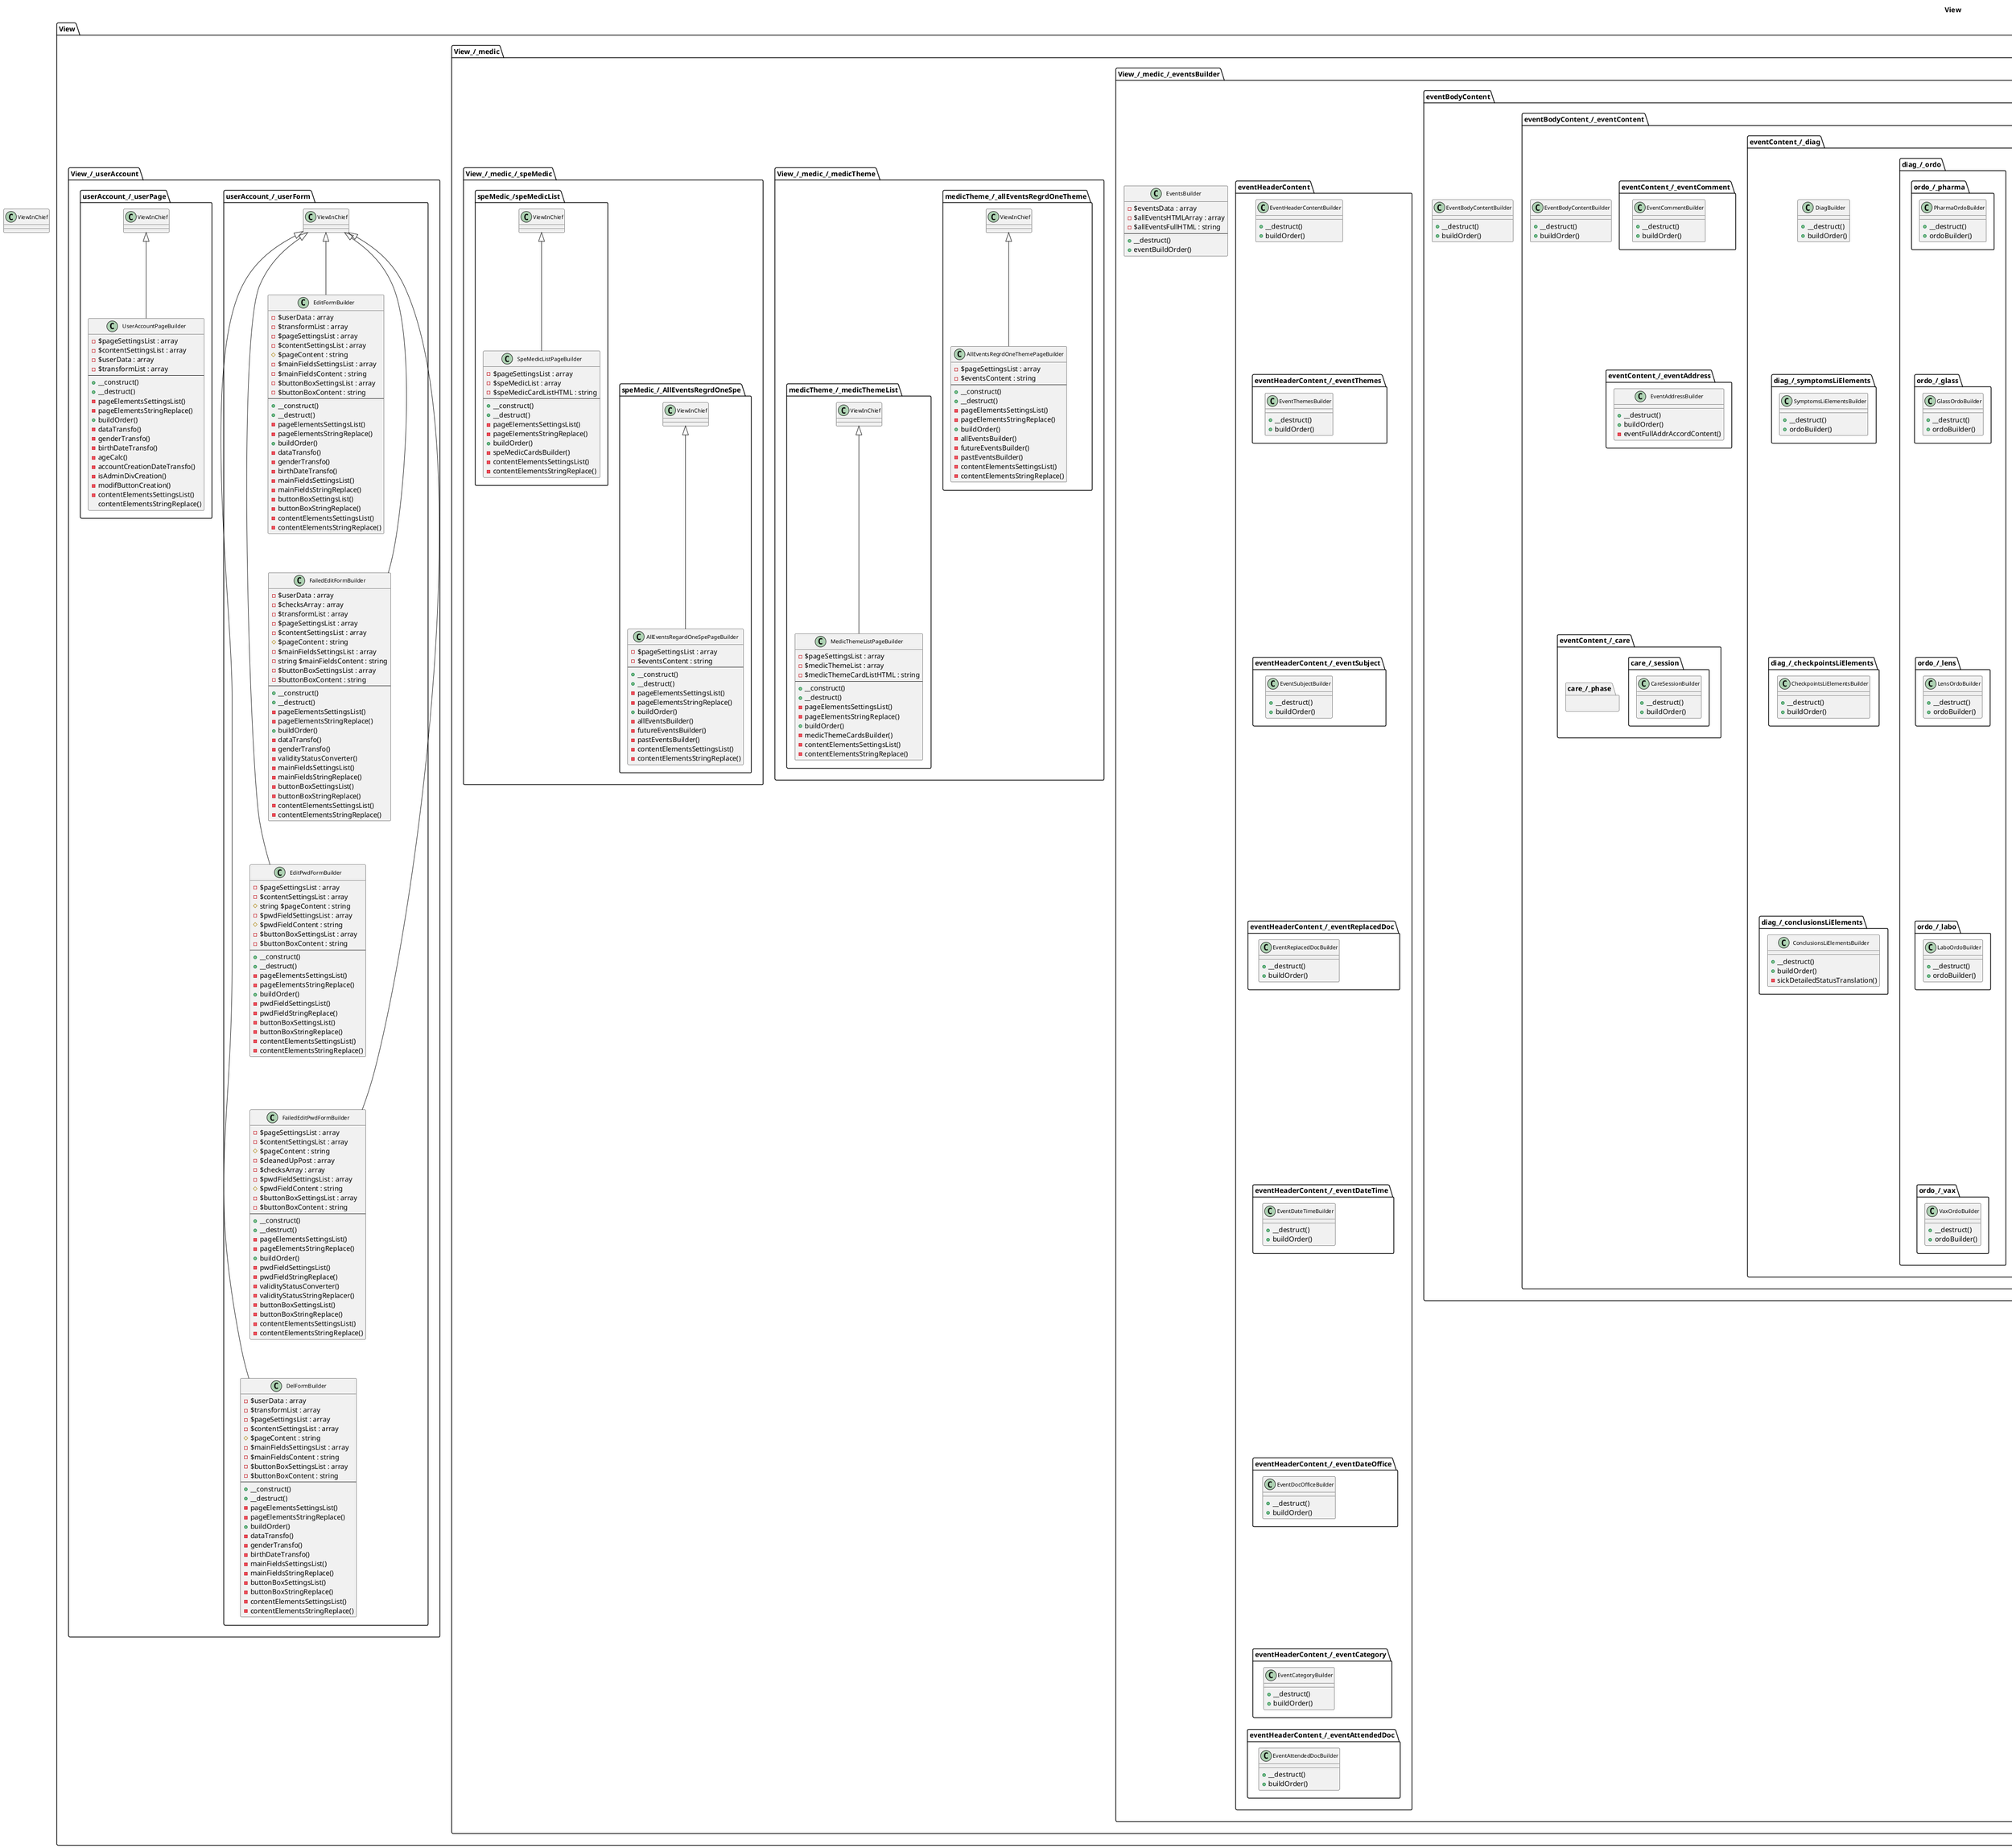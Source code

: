 @startuml
title <b>View</b>

skinparam ClassFontSize 11
skinparam ClassFontName Verdana



package View {
    package View_/_common {
        abstract class ViewInChief {
            # $pageContent : string
            --
            + __construct()
            # globalLayoutAssembly()
            # pageDisplay()
        }
    }

    package View_/_home {
        class HomePageBuilder extends ViewInChief {
            - $pageSettingsList : array
            - $contentSettingsList : array
            - $futureEventsContentHTML : string
            --
            + __construct()
            + __destruct()
            - pageElementsSettingsList()
            - pageElementsStringReplace()
            + buildOrder()
            - futureEventsBuilder()
            - contentElementsSettingsList()
            - contentElementsStringReplace()
        }
    }

    package View_/_login {
        class LoginPageBuilder extends ViewInChief {
            - $pageSettingsList : array
            --
            + __construct()
            + __destruct()
            # pageSetup()
            + buildOrder()
        }
    }

    package View_/_medic {
        package View_/_medic_/_allEvents {
            class AllEventsPageBuilder extends ViewInChief {
                - $pageSettingsList : array
                - $contentSettingsList : array
                - $eventsContent : string
                --
                + __construct()
                + __destruct()
                - pageElementsSettingsList()
                - pageElementsStringReplace()
                + buildOrder()
                - allEventsBuilder()
                - futureEventsBuilder()
                - pastEventsBuilder()
                - contentElementsSettingsList()
                - contentElementsStringReplace()
            }
        }

        package View_/_medic_/_doc {
            package View_/_medic_/_doc_/_docList {
                class DocListPageBuilder extends ViewInChief {
                    - $pageSettingsList : array
                    # $pageContent : string
                    - $docList : array
                    - $speMedicBadgeList : array
                    --
                    + __construct()
                    + __destruct()
                    - pageElementsSettingsList()
                    - pageElementsStringReplace()
                    + buildOrder()
                    - docCardsListBuilder()
                    - docCardSpeMedicBadgeBuilder()
                    - speMedicBadgesListBuilder()
                    - contentElementsSettingsList()
                    - contentElementsStringReplace()
                }
            }

            package View_/_medic_/_doc_/_eventsWithOneDoc {
                class EventsWithOneDocPageBuilder extends ViewInChief {
                    - $pageSettingsList : array
                    - $eventsData : array
                    - $eventsContent : string
                    --
                    + __construct()
                    + __destruct()
                    - pageElementsSettingsList()
                    - pageElementsStringReplace()
                    + buildOrder()
                    - allEventsBuilder()
                    - futureEventsBuilder()
                    - pastEventsBuilder()
                    - contentElementsSettingsList()
                    - contentElementsStringReplace()
                }
            }

            package View_/_medic_/_doc_/_generalDocForm {
                class DocAddFormPageBuilder extends ViewInChief {
                    - $pageSettingsList : array
                    # $pageContent : string
                    - $formTemplate : string
                    --
                    + __construct()
                    + __destruct()
                    - pageElementsSettingsList()
                    - pageElementsStringReplace()
                    + buildOrder()
                    - formConfLauncher()
                    - formActionAndTitleSetup()
                    - checkStatusSetup()
                    - namesSetup()
                    - telAndMailSetup()
                    - webLinksSetup()
                    - commentsSetup()
                    - formButtonsSetup()
                    - contentElementsSettingsList()
                    - contentElementsStringReplace()
                }

                class DocDeleteFormPageBuilder extends ViewInChief {
                    - $pageSettingsList : array
                    # $pageContent : string
                    - $docData : array
                    - $formTemplate : string
                    - $checkStatusArray : array
                    --
                    + __construct()
                    + __destruct()
                    - pageElementsSettingsList()
                    - pageElementsStringReplace()
                    + buildOrder()
                    - formConfLauncher()
                    - formActionAndTitleSetup()
                    - checkStatusConverter()
                    - checkStatusSetup()
                    - namesSetup()
                    - telAndMailSetup()
                    - webLinksSetup()
                    - commentsSetup()
                    - formButtonsSetup()
                    - contentElementsSettingsList()
                    - contentElementsStringReplace()
                }

                class DocEditFormPageBuilder extends ViewInChief {
                    - $pageSettingsList : array
                    # $pageContent : string
                    - $docData : array
                    - $formTemplate : string
                    - $checkStatusArray : array
                    --
                    + __construct()
                    + __destruct()
                    - pageElementsSettingsList()
                    - pageElementsStringReplace()
                    + buildOrder()
                    - formConfLauncher()
                    - formActionAndTitleSetup()
                    - checkStatusConverter()
                    - checkStatusSetup()
                    - namesSetup()
                    - telAndMailSetup()
                    - webLinksSetup()
                    - commentsSetup()
                    - formButtonsSetup()
                    - contentElementsSettingsList()
                    - contentElementsStringReplace()
                }

                class DocFailedAddFormPageBuilder extends ViewInChief {
                    - $pageSettingsList : array
                    # $pageContent : string
                    - $docData : array
                    - $checksArray : array
                    - $formTemplate : string
                    - $checkStatusArray : array
                    --
                    + __construct()
                    + __destruct()
                    - pageElementsSettingsList()
                    - pageElementsStringReplace()
                    + buildOrder
                    - formConfLauncher()
                    - formActionAndTitleSetup()
                    - checkStatusConverter()
                    - checkStatusSetup()
                    - validityStatusConverter()
                    - namesSetup()
                    - telAndMailSetup()
                    - webLinksSetup()
                    - commentsSetup()
                    - formButtonsSetup()
                    - contentElementsSettingsList()
                    - contentElementsStringReplace()
                }

                class DocFailedEditFormPageBuilder extends ViewInChief {
                    - $pageSettingsList : array
                    # $pageContent : string
                    - $docData : array
                    - $formTemplate : string
                    - $checksArray : array
                    - $docID : string
                    - $checkStatusArray : array
                    --
                    + __construct()
                    + __destruct()
                    - pageElementsSettingsList()
                    - pageElementsStringReplace()
                    + buildOrder()
                    - formConfLauncher()
                    - formActionAndTitleSetup()
                    - checkStatusConverter()
                    - checkStatusSetup()
                    - validityStatusConverter()
                    - namesSetup()
                    - telAndMailSetup()
                    - webLinksSetup()
                    - commentsSetup()
                    - formButtonsSetup()
                    - contentElementsSettingsList()
                    - contentElementsStringReplace()
                }

            }

            package View_/_medic_/_doc_/_oneDoc {
                class OneDocPageBuilder extends ViewInChief {
                    - $pageSettingsList : array
                    - $docDataArray : array
                    - $modifButtonHTML : string
                    - $speMedicBadgesHTML : string
                    - $contactContentHTML : string
                    - $commentPortionHTML : string
                    - $medicEventsReportHTML : string
                    - $docOfficeCardsHTML : string
                    - $docModifModalHTML : string
                    --
                    + __construct()
                    + __destruct()
                    - pageElementsSettingsList()
                    - pageElementsStringReplace()
                    + buildOrder()
                    - modifButtonBuilder()
                    - speMedicBadgesBuilder()
                    - contactContentBuilder()
                    - phoneAndMailContentBuilder()
                    - websitesContentBuilder()
                    - commentPortionBuilder()
                    - medicEventsReportBuilder()
                    - docOfficeCardsBuilder()
                    - docModifModalBuilder()
                    - contentElementsSettingsList()
                    - contentElementsStringReplace()
                }
            }

            package View_/_medic_/_doc_/_speMedicDocOfficeForm {
                class SpeMedicDocOfficeFormPageBuilder extends ViewInChief {
                    - $pageSettingsList : array
                    # $pageContent : string
                    - $formTemplate : string
                    --
                    + __construct()
                    + __destruct()
                    - pageElementsSettingsList()
                    - pageElementsStringReplace()
                    + buildOrder()
                    - contentElementsSettingsList()
                    - contentElementsStringReplace()
                }
            }
        }

        package View_/_medic_/_docOffice {
            package allEventsRegrdOneDocOffice {
                class AllEventsRegrdOneDocOfficePageBuilder extends ViewInChief {
                    - $pageSettingsList : array
                    - $eventsContent : string
                    --
                    + __construct()
                    + __destruct()
                    - pageElementsSettingsList()
                    - pageElementsStringReplace()
                    + buildOrder()
                    - allEventsBuilder()
                    - futureEventsBuilder()
                    - pastEventsBuilder()
                    - contentElementsSettingsList()
                    - contentElementsStringReplace()
                }

            }

            package docOfficeList {
                class DocOfficeListPageBuilder extends ViewInChief {
                    - $pageSettingsList : array
                    - $docOfficeList : array
                    - $docOfficeCardsListHTML : string
                    --
                    + __construct()
                    + __destruct()
                    - pageElementsSettingsList()
                    - pageElementsStringReplace()
                    + buildOrder()
                    - docOfficeCardsBuilder()
                    - contentElementsSettingsList()
                    - contentElementsStringReplace()
                }
            }
        }

        package View_/_medic_/_eventsCats {
            package allEventsRegardingOneCat {
                class AllEventsRegardingOneCatPageBuilder extends ViewInChief {
                    - $pageSettingsList : array
                    - $eventsContent : string
                    --
                    + __construct()
                    + __destruct()
                    - pageElementsSettingsList()
                    - pageElementsStringReplace()
                    + buildOrder()
                    - allEventsBuilder()
                    - futureEventsBuilder()
                    - pastEventsBuilder()
                    - contentElementsSettingsList()
                    - contentElementsStringReplace()
                }
            }

            package eventCatsList {
                class EventCatsListPageBuilder extends ViewInChief {
                    - $pageSettingsList : array
                    - $eventCatCardsHTML : string
                    - $eventCatsList : array
                    --
                    + __construct()
                    + __destruct()
                    - pageElementsSettingsList()
                    - pageElementsStringReplace()
                    + buildOrder()
                    - eventCatCardsBuilder()
                    - contentElementsSettingsList()
                    - contentElementsStringReplace()
                }
            }
        }

        package View_/_medic_/_eventsBuilder {
            class EventsBuilder {
                - $eventsData : array
                - $allEventsHTMLArray : array
                - $allEventsFullHTML : string
                --
                + __destruct()
                + eventBuildOrder()
            }

            package eventBodyContent {
                class EventBodyContentBuilder {
                    + __destruct()
                    + buildOrder()
                }

                package eventBodyContent_/_eventContent {
                    class EventBodyContentBuilder {
                        + __destruct()
                        + buildOrder()
                    }

                    package eventContent_/_care {
                        package care_/_phase {

                        }

                        package care_/_session {
                            class CareSessionBuilder {
                                + __destruct()
                                + buildOrder()
                            }
                        }
                    }

                    package eventContent_/_diag {
                        class DiagBuilder {
                            + __destruct()
                            + buildOrder()
                        }

                        package diag_/_checkpointsLiElements {
                            class CheckpointsLiElementsBuilder {
                                + __destruct()
                                + buildOrder()
                            }
                        }

                        package diag_/_conclusionsLiElements {
                            class ConclusionsLiElementsBuilder {
                                + __destruct()
                                + buildOrder()
                                - sickDetailedStatusTranslation()
                            }
                        }

                        package diag_/_ordo {
                            package ordo_/_glass {
                                class GlassOrdoBuilder {
                                    + __destruct()
                                    + ordoBuilder()
                                }
                            }

                            package ordo_/_labo {
                                class LaboOrdoBuilder {
                                    + __destruct()
                                    + ordoBuilder()
                                }
                            }

                            package ordo_/_lens {
                                class LensOrdoBuilder {
                                    + __destruct()
                                    + ordoBuilder()
                                }
                            }

                            package ordo_/_pharma {
                                class PharmaOrdoBuilder {
                                    + __destruct()
                                    + ordoBuilder()
                                }

                            }

                            package ordo_/_vax {
                                class VaxOrdoBuilder {
                                    + __destruct()
                                    + ordoBuilder()
                                }
                            }
                        }

                        package diag_/_symptomsLiElements {
                            class SymptomsLiElementsBuilder {
                                + __destruct()
                                + ordoBuilder()
                            }
                        }

                    }

                    package eventContent_/_eventAddress {
                        class EventAddressBuilder {
                            + __destruct()
                            + buildOrder()
                            - eventFullAddrAccordContent()
                        }
                    }

                    package eventContent_/_eventComment {
                        class EventCommentBuilder {
                            + __destruct()
                            + buildOrder()
                        }
                    }
                }
            }

            package eventHeaderContent {
                class EventHeaderContentBuilder {
                    + __destruct()
                    + buildOrder()
                }

                package eventHeaderContent_/_eventAttendedDoc {
                    class EventAttendedDocBuilder {
                        + __destruct()
                        + buildOrder()
                    }
                }

                package eventHeaderContent_/_eventCategory {
                    class EventCategoryBuilder {
                        + __destruct()
                        + buildOrder()
                    }
                }

                package eventHeaderContent_/_eventDateTime {
                    class EventDateTimeBuilder {
                        + __destruct()
                        + buildOrder()
                    }
                }

                package eventHeaderContent_/_eventDateOffice {
                    class EventDocOfficeBuilder {
                        + __destruct()
                        + buildOrder()
                    }
                }

                package eventHeaderContent_/_eventReplacedDoc {
                    class EventReplacedDocBuilder {
                        + __destruct()
                        + buildOrder()
                    }
                }

                package eventHeaderContent_/_eventSubject {
                    class EventSubjectBuilder {
                        + __destruct()
                        + buildOrder()
                    }
                }

                package eventHeaderContent_/_eventThemes {
                    class EventThemesBuilder {
                        + __destruct()
                        + buildOrder()
                    }
                }
            }
        }

        package View_/_medic_/_medicTheme {
            package medicTheme_/_allEventsRegrdOneTheme {
                class AllEventsRegrdOneThemePageBuilder extends ViewInChief {
                    - $pageSettingsList : array
                    - $eventsContent : string
                    --
                    + __construct()
                    + __destruct()
                    - pageElementsSettingsList()
                    - pageElementsStringReplace()
                    + buildOrder()
                    - allEventsBuilder()
                    - futureEventsBuilder()
                    - pastEventsBuilder()
                    - contentElementsSettingsList()
                    - contentElementsStringReplace()
                }
            }

            package medicTheme_/_medicThemeList {
                class MedicThemeListPageBuilder extends ViewInChief {
                    - $pageSettingsList : array
                    - $medicThemeList : array
                    - $medicThemeCardListHTML : string
                    --
                    + __construct()
                    + __destruct()
                    - pageElementsSettingsList()
                    - pageElementsStringReplace()
                    + buildOrder()
                    - medicThemeCardsBuilder()
                    - contentElementsSettingsList()
                    - contentElementsStringReplace()
                }
            }
        }

        package View_/_medic_/_speMedic {
            package speMedic_/_AllEventsRegrdOneSpe {
                class AllEventsRegardOneSpePageBuilder extends ViewInChief {
                    - $pageSettingsList : array
                    - $eventsContent : string
                    --
                    + __construct()
                    + __destruct()
                    - pageElementsSettingsList()
                    - pageElementsStringReplace()
                    + buildOrder()
                    - allEventsBuilder()
                    - futureEventsBuilder()
                    - pastEventsBuilder()
                    - contentElementsSettingsList()
                    - contentElementsStringReplace()
                }
            }

            package speMedic_/speMedicList {
                class SpeMedicListPageBuilder extends ViewInChief {
                    - $pageSettingsList : array
                    - $speMedicList : array
                    - $speMedicCardListHTML : string
                    --
                    + __construct()
                    + __destruct()
                    - pageElementsSettingsList()
                    - pageElementsStringReplace()
                    + buildOrder()
                    - speMedicCardsBuilder()
                    - contentElementsSettingsList()
                    - contentElementsStringReplace()
                }

            }
        }
    }

    package View_/_userAccount {
        package userAccount_/_userForm {
            class DelFormBuilder extends ViewInChief {
                - $userData : array
                - $transformList : array
                - $pageSettingsList : array
                - $contentSettingsList : array
                # $pageContent : string
                - $mainFieldsSettingsList : array
                - $mainFieldsContent : string
                - $buttonBoxSettingsList : array
                - $buttonBoxContent : string
                --
                + __construct()
                + __destruct()
                - pageElementsSettingsList()
                - pageElementsStringReplace()
                + buildOrder()
                - dataTransfo()
                - genderTransfo()
                - birthDateTransfo()
                - mainFieldsSettingsList()
                - mainFieldsStringReplace()
                - buttonBoxSettingsList()
                - buttonBoxStringReplace()
                - contentElementsSettingsList()
                - contentElementsStringReplace()
            }

            class EditFormBuilder extends ViewInChief {
                - $userData : array
                - $transformList : array
                - $pageSettingsList : array
                - $contentSettingsList : array
                # $pageContent : string
                - $mainFieldsSettingsList : array
                - $mainFieldsContent : string
                - $buttonBoxSettingsList : array
                - $buttonBoxContent : string
                --
                + __construct()
                + __destruct()
                - pageElementsSettingsList()
                - pageElementsStringReplace()
                + buildOrder()
                - dataTransfo()
                - genderTransfo()
                - birthDateTransfo()
                - mainFieldsSettingsList()
                - mainFieldsStringReplace()
                - buttonBoxSettingsList()
                - buttonBoxStringReplace()
                - contentElementsSettingsList()
                - contentElementsStringReplace()
            }

            class EditPwdFormBuilder extends ViewInChief {
                - $pageSettingsList : array
                - $contentSettingsList : array
                # string $pageContent : string
                - $pwdFieldSettingsList : array
                # $pwdFieldContent : string
                - $buttonBoxSettingsList : array
                - $buttonBoxContent : string
                --
                + __construct()
                + __destruct()
                - pageElementsSettingsList()
                - pageElementsStringReplace()
                + buildOrder()
                - pwdFieldSettingsList()
                - pwdFieldStringReplace()
                - buttonBoxSettingsList()
                - buttonBoxStringReplace()
                - contentElementsSettingsList()
                - contentElementsStringReplace()
            }

            class FailedEditFormBuilder extends ViewInChief {
                - $userData : array
                - $checksArray : array
                - $transformList : array
                - $pageSettingsList : array
                - $contentSettingsList : array
                # $pageContent : string
                - $mainFieldsSettingsList : array
                - string $mainFieldsContent : string
                - $buttonBoxSettingsList : array
                - $buttonBoxContent : string
                --
                + __construct()
                + __destruct()
                - pageElementsSettingsList()
                - pageElementsStringReplace()
                + buildOrder()
                - dataTransfo()
                - genderTransfo()
                - validityStatusConverter()
                - mainFieldsSettingsList()
                - mainFieldsStringReplace()
                - buttonBoxSettingsList()
                - buttonBoxStringReplace()
                - contentElementsSettingsList()
                - contentElementsStringReplace()
            }

            class FailedEditPwdFormBuilder extends ViewInChief {
                - $pageSettingsList : array
                - $contentSettingsList : array
                # $pageContent : string
                - $cleanedUpPost : array
                - $checksArray : array
                - $pwdFieldSettingsList : array
                # $pwdFieldContent : string
                - $buttonBoxSettingsList : array
                - $buttonBoxContent : string
                --
                + __construct()
                + __destruct()
                - pageElementsSettingsList()
                - pageElementsStringReplace()
                + buildOrder()
                - pwdFieldSettingsList()
                - pwdFieldStringReplace()
                - validityStatusConverter()
                - validityStatusStringReplacer()
                - buttonBoxSettingsList()
                - buttonBoxStringReplace()
                - contentElementsSettingsList()
                - contentElementsStringReplace()
            }
        }

        package userAccount_/_userPage {
            class UserAccountPageBuilder extends ViewInChief {
                - $pageSettingsList : array
                - $contentSettingsList : array
                - $userData : array
                - $transformList : array
                --
                + __construct()
                + __destruct()
                - pageElementsSettingsList()
                - pageElementsStringReplace()
                + buildOrder()
                - dataTransfo()
                - genderTransfo()
                - birthDateTransfo()
                - ageCalc()
                - accountCreationDateTransfo()
                - isAdminDivCreation()
                - modifButtonCreation()
                - contentElementsSettingsList()
                contentElementsStringReplace()
            }
        }
    }
}

ViewInChief -[hidden]-> AllEventsPageBuilder

AllEventsRegrdOneThemePageBuilder -[hidden]-> MedicThemeListPageBuilder

SpeMedicListPageBuilder -[hidden]-> AllEventsRegardOneSpePageBuilder

EventHeaderContentBuilder -[hidden]-> EventThemesBuilder
EventThemesBuilder -[hidden]-> EventSubjectBuilder
EventSubjectBuilder -[hidden]-> EventReplacedDocBuilder
EventReplacedDocBuilder -[hidden]-> EventDateTimeBuilder
EventDateTimeBuilder -[hidden]-> EventDocOfficeBuilder
EventDocOfficeBuilder -[hidden]-> EventCategoryBuilder
EventCategoryBuilder -[hidden]-> EventAttendedDocBuilder

EventBodyContentBuilder -[hidden]-> AllEventsPageBuilder

EventCommentBuilder -[hidden]-> EventAddressBuilder
EventAddressBuilder -[hidden]-> CareSessionBuilder

DiagBuilder -[hidden]-> SymptomsLiElementsBuilder
SymptomsLiElementsBuilder -[hidden]-> CheckpointsLiElementsBuilder
CheckpointsLiElementsBuilder -[hidden]-> ConclusionsLiElementsBuilder

PharmaOrdoBuilder -[hidden]-> GlassOrdoBuilder
GlassOrdoBuilder -[hidden]-> LensOrdoBuilder
LensOrdoBuilder -[hidden]-> LaboOrdoBuilder
LaboOrdoBuilder -[hidden]-> VaxOrdoBuilder

AllEventsRegrdOneDocOfficePageBuilder -[hidden]-> DocOfficeListPageBuilder

AllEventsRegardingOneCatPageBuilder -[hidden]-> EventCatsListPageBuilder

OneDocPageBuilder -[hidden]-> DocListPageBuilder
DocListPageBuilder -[hidden]-> SpeMedicDocOfficeFormPageBuilder
SpeMedicDocOfficeFormPageBuilder -[hidden]-> EventsWithOneDocPageBuilder


DocAddFormPageBuilder -[hidden]-> DocFailedAddFormPageBuilder
DocFailedAddFormPageBuilder -[hidden]-> DocEditFormPageBuilder
DocEditFormPageBuilder -[hidden]-> DocFailedEditFormPageBuilder
DocFailedEditFormPageBuilder -[hidden]-> DocDeleteFormPageBuilder

EditFormBuilder -[hidden]-> FailedEditFormBuilder
FailedEditFormBuilder -[hidden]-> EditPwdFormBuilder
EditPwdFormBuilder -[hidden]-> FailedEditPwdFormBuilder
FailedEditPwdFormBuilder -[hidden]-> DelFormBuilder


@enduml